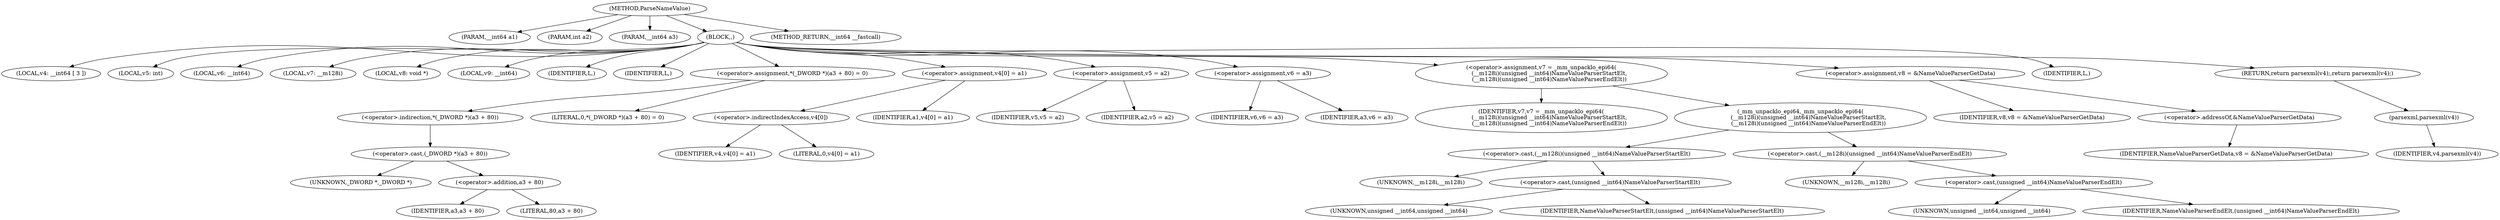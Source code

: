 digraph ParseNameValue {  
"1000107" [label = "(METHOD,ParseNameValue)" ]
"1000108" [label = "(PARAM,__int64 a1)" ]
"1000109" [label = "(PARAM,int a2)" ]
"1000110" [label = "(PARAM,__int64 a3)" ]
"1000111" [label = "(BLOCK,,)" ]
"1000112" [label = "(LOCAL,v4: __int64 [ 3 ])" ]
"1000113" [label = "(LOCAL,v5: int)" ]
"1000114" [label = "(LOCAL,v6: __int64)" ]
"1000115" [label = "(LOCAL,v7: __m128i)" ]
"1000116" [label = "(LOCAL,v8: void *)" ]
"1000117" [label = "(LOCAL,v9: __int64)" ]
"1000118" [label = "(IDENTIFIER,L,)" ]
"1000119" [label = "(IDENTIFIER,L,)" ]
"1000120" [label = "(<operator>.assignment,*(_DWORD *)(a3 + 80) = 0)" ]
"1000121" [label = "(<operator>.indirection,*(_DWORD *)(a3 + 80))" ]
"1000122" [label = "(<operator>.cast,(_DWORD *)(a3 + 80))" ]
"1000123" [label = "(UNKNOWN,_DWORD *,_DWORD *)" ]
"1000124" [label = "(<operator>.addition,a3 + 80)" ]
"1000125" [label = "(IDENTIFIER,a3,a3 + 80)" ]
"1000126" [label = "(LITERAL,80,a3 + 80)" ]
"1000127" [label = "(LITERAL,0,*(_DWORD *)(a3 + 80) = 0)" ]
"1000128" [label = "(<operator>.assignment,v4[0] = a1)" ]
"1000129" [label = "(<operator>.indirectIndexAccess,v4[0])" ]
"1000130" [label = "(IDENTIFIER,v4,v4[0] = a1)" ]
"1000131" [label = "(LITERAL,0,v4[0] = a1)" ]
"1000132" [label = "(IDENTIFIER,a1,v4[0] = a1)" ]
"1000133" [label = "(<operator>.assignment,v5 = a2)" ]
"1000134" [label = "(IDENTIFIER,v5,v5 = a2)" ]
"1000135" [label = "(IDENTIFIER,a2,v5 = a2)" ]
"1000136" [label = "(<operator>.assignment,v6 = a3)" ]
"1000137" [label = "(IDENTIFIER,v6,v6 = a3)" ]
"1000138" [label = "(IDENTIFIER,a3,v6 = a3)" ]
"1000139" [label = "(<operator>.assignment,v7 = _mm_unpacklo_epi64(\n         (__m128i)(unsigned __int64)NameValueParserStartElt,\n         (__m128i)(unsigned __int64)NameValueParserEndElt))" ]
"1000140" [label = "(IDENTIFIER,v7,v7 = _mm_unpacklo_epi64(\n         (__m128i)(unsigned __int64)NameValueParserStartElt,\n         (__m128i)(unsigned __int64)NameValueParserEndElt))" ]
"1000141" [label = "(_mm_unpacklo_epi64,_mm_unpacklo_epi64(\n         (__m128i)(unsigned __int64)NameValueParserStartElt,\n         (__m128i)(unsigned __int64)NameValueParserEndElt))" ]
"1000142" [label = "(<operator>.cast,(__m128i)(unsigned __int64)NameValueParserStartElt)" ]
"1000143" [label = "(UNKNOWN,__m128i,__m128i)" ]
"1000144" [label = "(<operator>.cast,(unsigned __int64)NameValueParserStartElt)" ]
"1000145" [label = "(UNKNOWN,unsigned __int64,unsigned __int64)" ]
"1000146" [label = "(IDENTIFIER,NameValueParserStartElt,(unsigned __int64)NameValueParserStartElt)" ]
"1000147" [label = "(<operator>.cast,(__m128i)(unsigned __int64)NameValueParserEndElt)" ]
"1000148" [label = "(UNKNOWN,__m128i,__m128i)" ]
"1000149" [label = "(<operator>.cast,(unsigned __int64)NameValueParserEndElt)" ]
"1000150" [label = "(UNKNOWN,unsigned __int64,unsigned __int64)" ]
"1000151" [label = "(IDENTIFIER,NameValueParserEndElt,(unsigned __int64)NameValueParserEndElt)" ]
"1000152" [label = "(<operator>.assignment,v8 = &NameValueParserGetData)" ]
"1000153" [label = "(IDENTIFIER,v8,v8 = &NameValueParserGetData)" ]
"1000154" [label = "(<operator>.addressOf,&NameValueParserGetData)" ]
"1000155" [label = "(IDENTIFIER,NameValueParserGetData,v8 = &NameValueParserGetData)" ]
"1000156" [label = "(IDENTIFIER,L,)" ]
"1000157" [label = "(RETURN,return parsexml(v4);,return parsexml(v4);)" ]
"1000158" [label = "(parsexml,parsexml(v4))" ]
"1000159" [label = "(IDENTIFIER,v4,parsexml(v4))" ]
"1000160" [label = "(METHOD_RETURN,__int64 __fastcall)" ]
  "1000107" -> "1000108" 
  "1000107" -> "1000109" 
  "1000107" -> "1000110" 
  "1000107" -> "1000111" 
  "1000107" -> "1000160" 
  "1000111" -> "1000112" 
  "1000111" -> "1000113" 
  "1000111" -> "1000114" 
  "1000111" -> "1000115" 
  "1000111" -> "1000116" 
  "1000111" -> "1000117" 
  "1000111" -> "1000118" 
  "1000111" -> "1000119" 
  "1000111" -> "1000120" 
  "1000111" -> "1000128" 
  "1000111" -> "1000133" 
  "1000111" -> "1000136" 
  "1000111" -> "1000139" 
  "1000111" -> "1000152" 
  "1000111" -> "1000156" 
  "1000111" -> "1000157" 
  "1000120" -> "1000121" 
  "1000120" -> "1000127" 
  "1000121" -> "1000122" 
  "1000122" -> "1000123" 
  "1000122" -> "1000124" 
  "1000124" -> "1000125" 
  "1000124" -> "1000126" 
  "1000128" -> "1000129" 
  "1000128" -> "1000132" 
  "1000129" -> "1000130" 
  "1000129" -> "1000131" 
  "1000133" -> "1000134" 
  "1000133" -> "1000135" 
  "1000136" -> "1000137" 
  "1000136" -> "1000138" 
  "1000139" -> "1000140" 
  "1000139" -> "1000141" 
  "1000141" -> "1000142" 
  "1000141" -> "1000147" 
  "1000142" -> "1000143" 
  "1000142" -> "1000144" 
  "1000144" -> "1000145" 
  "1000144" -> "1000146" 
  "1000147" -> "1000148" 
  "1000147" -> "1000149" 
  "1000149" -> "1000150" 
  "1000149" -> "1000151" 
  "1000152" -> "1000153" 
  "1000152" -> "1000154" 
  "1000154" -> "1000155" 
  "1000157" -> "1000158" 
  "1000158" -> "1000159" 
}
